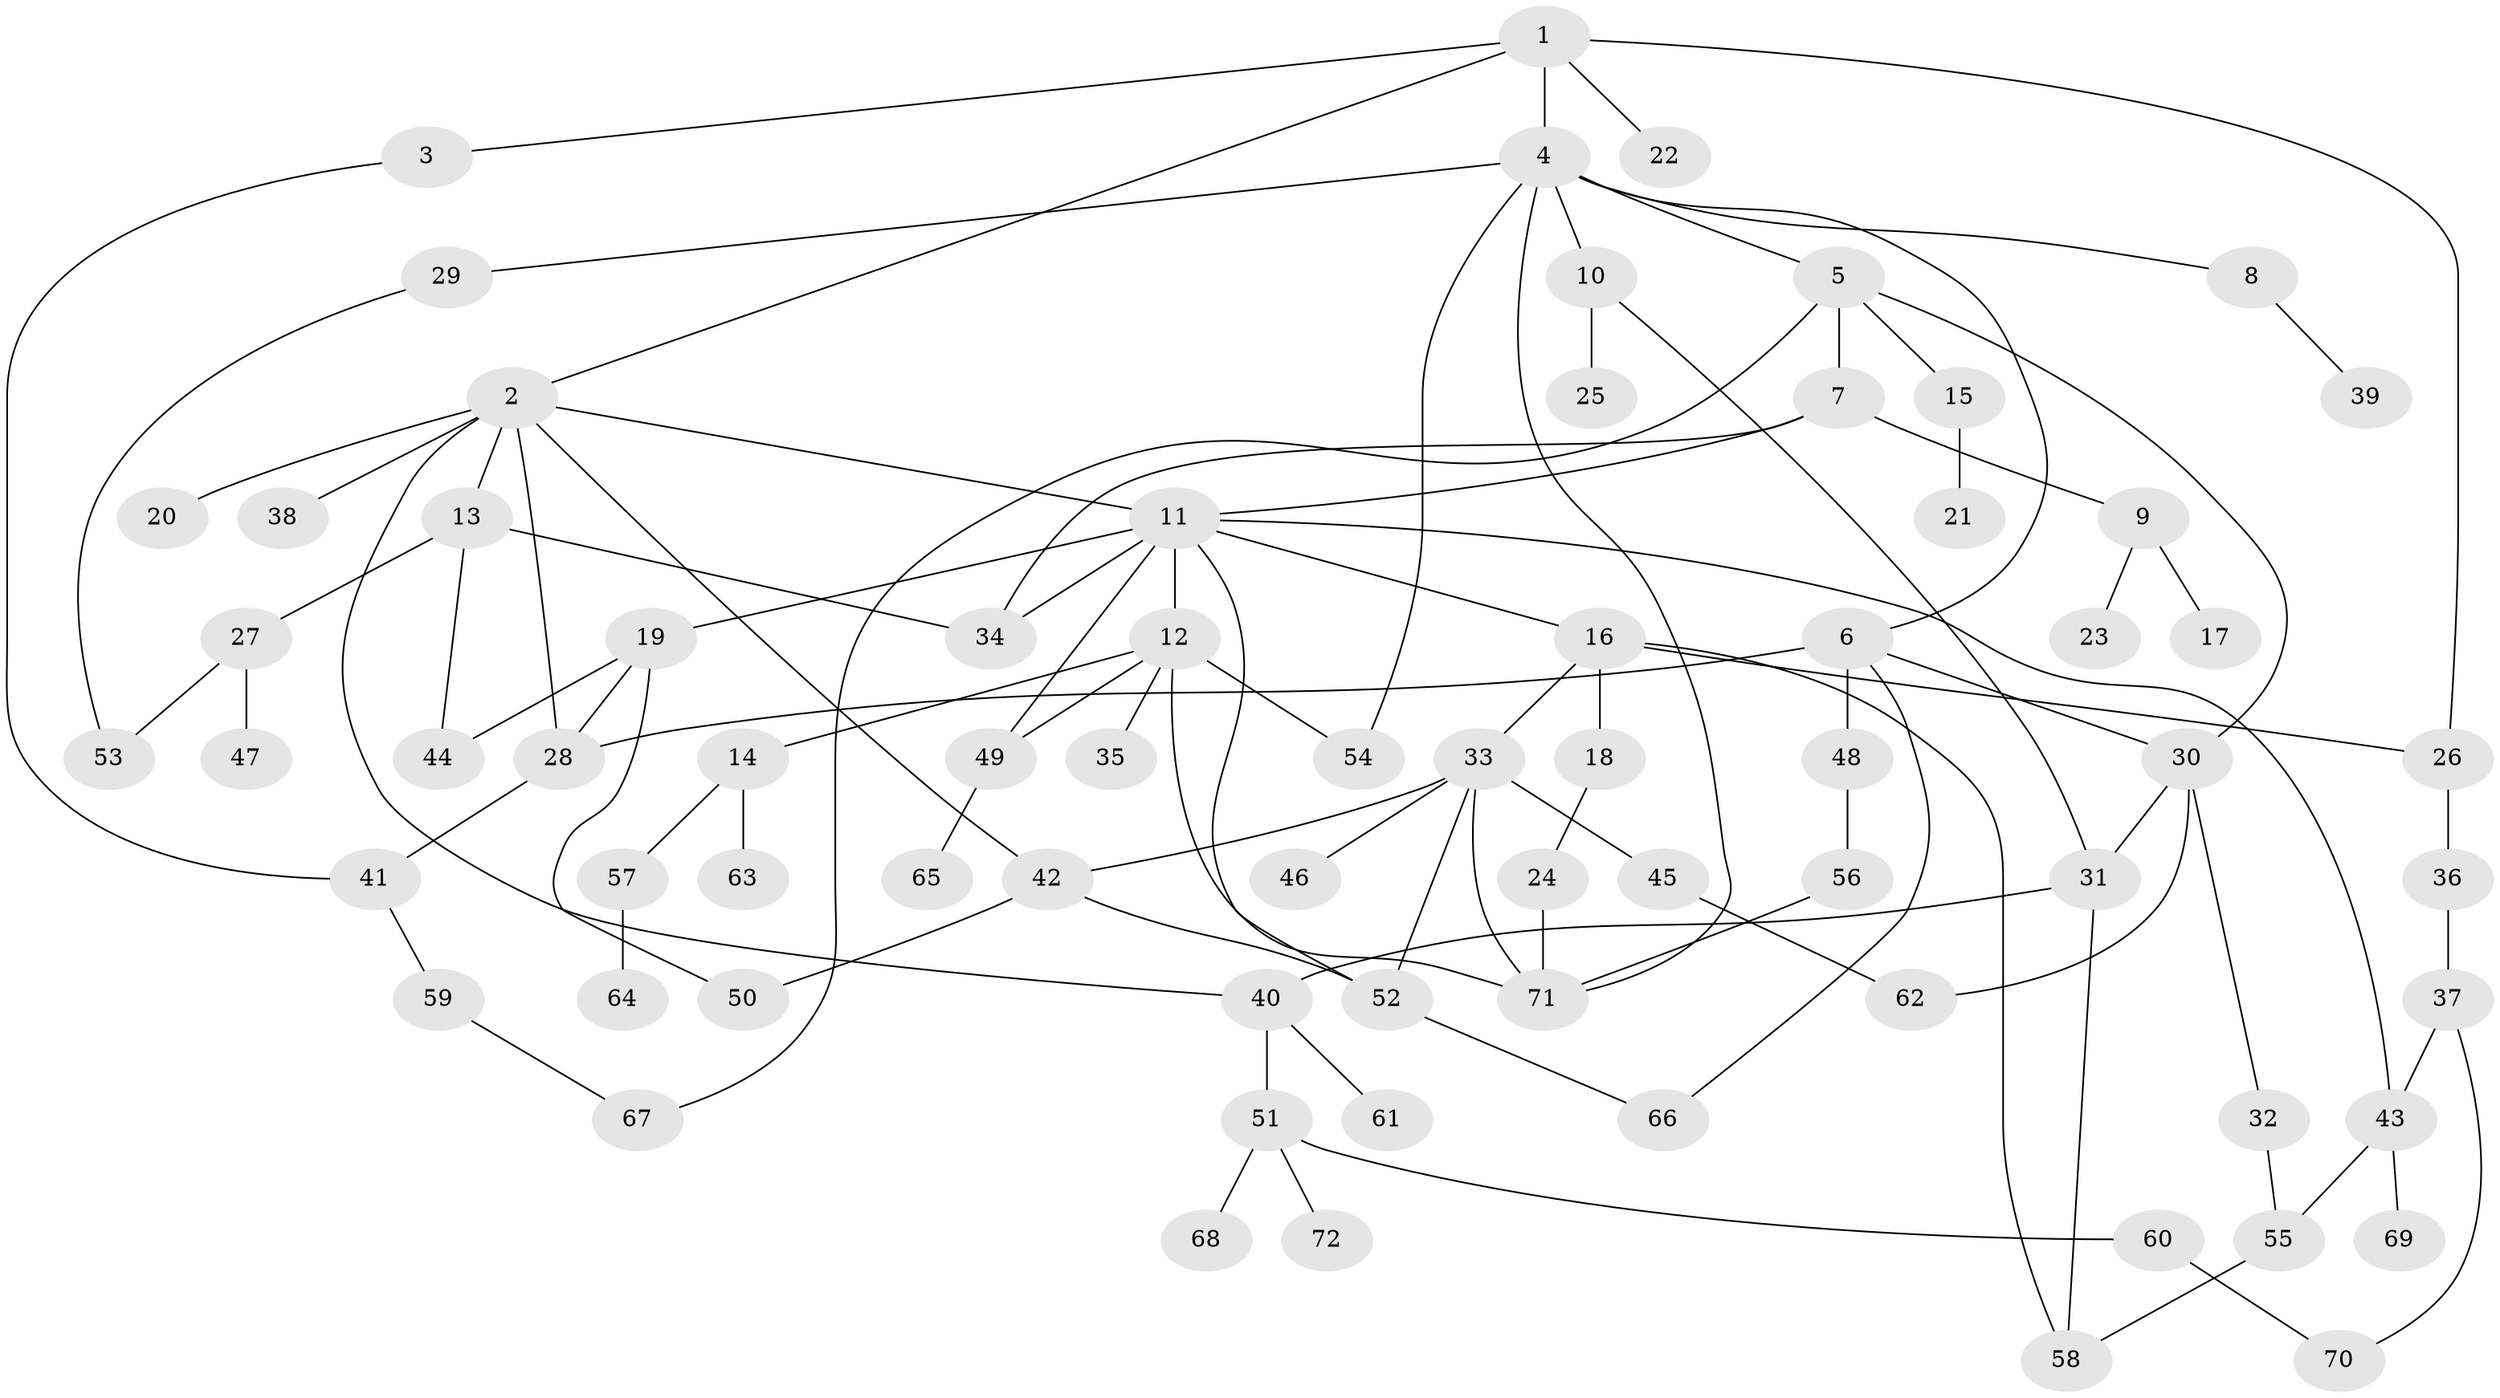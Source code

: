 // Generated by graph-tools (version 1.1) at 2025/10/02/27/25 16:10:51]
// undirected, 72 vertices, 101 edges
graph export_dot {
graph [start="1"]
  node [color=gray90,style=filled];
  1;
  2;
  3;
  4;
  5;
  6;
  7;
  8;
  9;
  10;
  11;
  12;
  13;
  14;
  15;
  16;
  17;
  18;
  19;
  20;
  21;
  22;
  23;
  24;
  25;
  26;
  27;
  28;
  29;
  30;
  31;
  32;
  33;
  34;
  35;
  36;
  37;
  38;
  39;
  40;
  41;
  42;
  43;
  44;
  45;
  46;
  47;
  48;
  49;
  50;
  51;
  52;
  53;
  54;
  55;
  56;
  57;
  58;
  59;
  60;
  61;
  62;
  63;
  64;
  65;
  66;
  67;
  68;
  69;
  70;
  71;
  72;
  1 -- 2;
  1 -- 3;
  1 -- 4;
  1 -- 22;
  1 -- 26;
  2 -- 13;
  2 -- 20;
  2 -- 38;
  2 -- 40;
  2 -- 42;
  2 -- 28;
  2 -- 11;
  3 -- 41;
  4 -- 5;
  4 -- 6;
  4 -- 8;
  4 -- 10;
  4 -- 29;
  4 -- 54;
  4 -- 71;
  5 -- 7;
  5 -- 15;
  5 -- 67;
  5 -- 30;
  6 -- 30;
  6 -- 48;
  6 -- 66;
  6 -- 28;
  7 -- 9;
  7 -- 11;
  7 -- 34;
  8 -- 39;
  9 -- 17;
  9 -- 23;
  10 -- 25;
  10 -- 31;
  11 -- 12;
  11 -- 16;
  11 -- 19;
  11 -- 49;
  11 -- 34;
  11 -- 52;
  11 -- 43;
  12 -- 14;
  12 -- 35;
  12 -- 54;
  12 -- 71;
  12 -- 49;
  13 -- 27;
  13 -- 34;
  13 -- 44;
  14 -- 57;
  14 -- 63;
  15 -- 21;
  16 -- 18;
  16 -- 33;
  16 -- 58;
  16 -- 26;
  18 -- 24;
  19 -- 28;
  19 -- 50;
  19 -- 44;
  24 -- 71;
  26 -- 36;
  27 -- 47;
  27 -- 53;
  28 -- 41;
  29 -- 53;
  30 -- 31;
  30 -- 32;
  30 -- 62;
  31 -- 40;
  31 -- 58;
  32 -- 55;
  33 -- 42;
  33 -- 45;
  33 -- 46;
  33 -- 52;
  33 -- 71;
  36 -- 37;
  37 -- 43;
  37 -- 70;
  40 -- 51;
  40 -- 61;
  41 -- 59;
  42 -- 52;
  42 -- 50;
  43 -- 69;
  43 -- 55;
  45 -- 62;
  48 -- 56;
  49 -- 65;
  51 -- 60;
  51 -- 68;
  51 -- 72;
  52 -- 66;
  55 -- 58;
  56 -- 71;
  57 -- 64;
  59 -- 67;
  60 -- 70;
}
